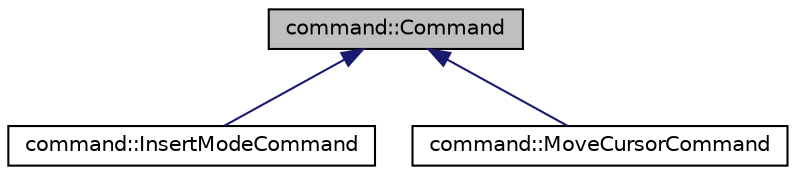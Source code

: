 digraph "command::Command"
{
 // LATEX_PDF_SIZE
  edge [fontname="Helvetica",fontsize="10",labelfontname="Helvetica",labelfontsize="10"];
  node [fontname="Helvetica",fontsize="10",shape=record];
  Node1 [label="command::Command",height=0.2,width=0.4,color="black", fillcolor="grey75", style="filled", fontcolor="black",tooltip=" "];
  Node1 -> Node2 [dir="back",color="midnightblue",fontsize="10",style="solid"];
  Node2 [label="command::InsertModeCommand",height=0.2,width=0.4,color="black", fillcolor="white", style="filled",URL="$classcommand_1_1InsertModeCommand.html",tooltip=" "];
  Node1 -> Node3 [dir="back",color="midnightblue",fontsize="10",style="solid"];
  Node3 [label="command::MoveCursorCommand",height=0.2,width=0.4,color="black", fillcolor="white", style="filled",URL="$classcommand_1_1MoveCursorCommand.html",tooltip=" "];
}
